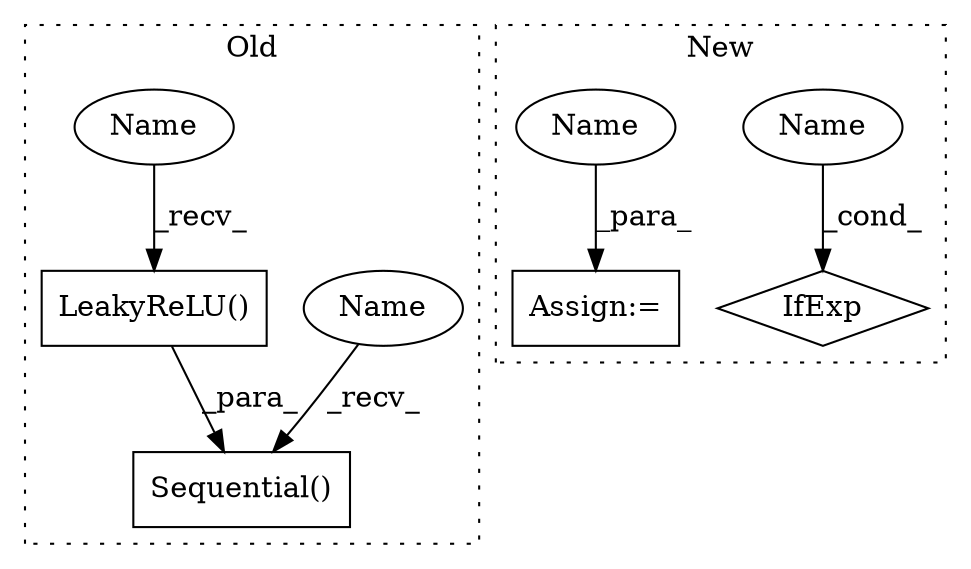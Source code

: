 digraph G {
subgraph cluster0 {
1 [label="LeakyReLU()" a="75" s="10025" l="26" shape="box"];
4 [label="Sequential()" a="75" s="9944,10105" l="27,10" shape="box"];
5 [label="Name" a="87" s="9944" l="2" shape="ellipse"];
6 [label="Name" a="87" s="10025" l="2" shape="ellipse"];
label = "Old";
style="dotted";
}
subgraph cluster1 {
2 [label="IfExp" a="51" s="10417,10424" l="4,6" shape="diamond"];
3 [label="Assign:=" a="68" s="10362" l="3" shape="box"];
7 [label="Name" a="87" s="10421" l="3" shape="ellipse"];
8 [label="Name" a="87" s="10365" l="3" shape="ellipse"];
label = "New";
style="dotted";
}
1 -> 4 [label="_para_"];
5 -> 4 [label="_recv_"];
6 -> 1 [label="_recv_"];
7 -> 2 [label="_cond_"];
8 -> 3 [label="_para_"];
}